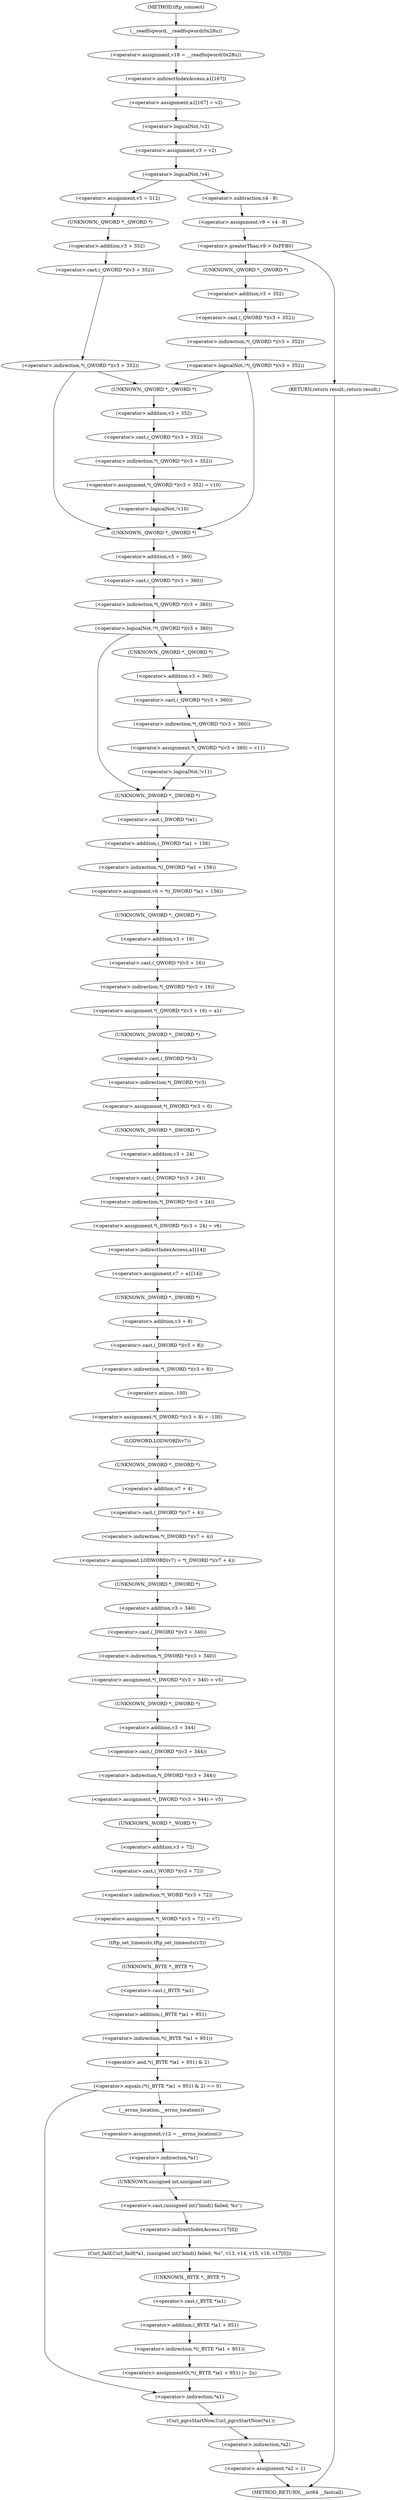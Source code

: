 digraph tftp_connect {  
"1000139" [label = "(<operator>.assignment,v18 = __readfsqword(0x28u))" ]
"1000141" [label = "(__readfsqword,__readfsqword(0x28u))" ]
"1000143" [label = "(<operator>.assignment,a1[167] = v2)" ]
"1000144" [label = "(<operator>.indirectIndexAccess,a1[167])" ]
"1000149" [label = "(<operator>.logicalNot,!v2)" ]
"1000152" [label = "(<operator>.assignment,v3 = v2)" ]
"1000156" [label = "(<operator>.logicalNot,!v4)" ]
"1000159" [label = "(<operator>.assignment,v5 = 512)" ]
"1000163" [label = "(<operator>.indirection,*(_QWORD *)(v3 + 352))" ]
"1000164" [label = "(<operator>.cast,(_QWORD *)(v3 + 352))" ]
"1000165" [label = "(UNKNOWN,_QWORD *,_QWORD *)" ]
"1000166" [label = "(<operator>.addition,v3 + 352)" ]
"1000171" [label = "(<operator>.assignment,*(_QWORD *)(v3 + 352) = v10)" ]
"1000172" [label = "(<operator>.indirection,*(_QWORD *)(v3 + 352))" ]
"1000173" [label = "(<operator>.cast,(_QWORD *)(v3 + 352))" ]
"1000174" [label = "(UNKNOWN,_QWORD *,_QWORD *)" ]
"1000175" [label = "(<operator>.addition,v3 + 352)" ]
"1000180" [label = "(<operator>.logicalNot,!v10)" ]
"1000184" [label = "(<operator>.assignment,v9 = v4 - 8)" ]
"1000186" [label = "(<operator>.subtraction,v4 - 8)" ]
"1000191" [label = "(<operator>.greaterThan,v9 > 0xFFB0)" ]
"1000194" [label = "(RETURN,return result;,return result;)" ]
"1000197" [label = "(<operator>.logicalNot,!*(_QWORD *)(v3 + 352))" ]
"1000198" [label = "(<operator>.indirection,*(_QWORD *)(v3 + 352))" ]
"1000199" [label = "(<operator>.cast,(_QWORD *)(v3 + 352))" ]
"1000200" [label = "(UNKNOWN,_QWORD *,_QWORD *)" ]
"1000201" [label = "(<operator>.addition,v3 + 352)" ]
"1000207" [label = "(<operator>.logicalNot,!*(_QWORD *)(v3 + 360))" ]
"1000208" [label = "(<operator>.indirection,*(_QWORD *)(v3 + 360))" ]
"1000209" [label = "(<operator>.cast,(_QWORD *)(v3 + 360))" ]
"1000210" [label = "(UNKNOWN,_QWORD *,_QWORD *)" ]
"1000211" [label = "(<operator>.addition,v3 + 360)" ]
"1000215" [label = "(<operator>.assignment,*(_QWORD *)(v3 + 360) = v11)" ]
"1000216" [label = "(<operator>.indirection,*(_QWORD *)(v3 + 360))" ]
"1000217" [label = "(<operator>.cast,(_QWORD *)(v3 + 360))" ]
"1000218" [label = "(UNKNOWN,_QWORD *,_QWORD *)" ]
"1000219" [label = "(<operator>.addition,v3 + 360)" ]
"1000224" [label = "(<operator>.logicalNot,!v11)" ]
"1000227" [label = "(<operator>.assignment,v6 = *((_DWORD *)a1 + 156))" ]
"1000229" [label = "(<operator>.indirection,*((_DWORD *)a1 + 156))" ]
"1000230" [label = "(<operator>.addition,(_DWORD *)a1 + 156)" ]
"1000231" [label = "(<operator>.cast,(_DWORD *)a1)" ]
"1000232" [label = "(UNKNOWN,_DWORD *,_DWORD *)" ]
"1000235" [label = "(<operator>.assignment,*(_QWORD *)(v3 + 16) = a1)" ]
"1000236" [label = "(<operator>.indirection,*(_QWORD *)(v3 + 16))" ]
"1000237" [label = "(<operator>.cast,(_QWORD *)(v3 + 16))" ]
"1000238" [label = "(UNKNOWN,_QWORD *,_QWORD *)" ]
"1000239" [label = "(<operator>.addition,v3 + 16)" ]
"1000243" [label = "(<operator>.assignment,*(_DWORD *)v3 = 0)" ]
"1000244" [label = "(<operator>.indirection,*(_DWORD *)v3)" ]
"1000245" [label = "(<operator>.cast,(_DWORD *)v3)" ]
"1000246" [label = "(UNKNOWN,_DWORD *,_DWORD *)" ]
"1000249" [label = "(<operator>.assignment,*(_DWORD *)(v3 + 24) = v6)" ]
"1000250" [label = "(<operator>.indirection,*(_DWORD *)(v3 + 24))" ]
"1000251" [label = "(<operator>.cast,(_DWORD *)(v3 + 24))" ]
"1000252" [label = "(UNKNOWN,_DWORD *,_DWORD *)" ]
"1000253" [label = "(<operator>.addition,v3 + 24)" ]
"1000257" [label = "(<operator>.assignment,v7 = a1[14])" ]
"1000259" [label = "(<operator>.indirectIndexAccess,a1[14])" ]
"1000262" [label = "(<operator>.assignment,*(_DWORD *)(v3 + 8) = -100)" ]
"1000263" [label = "(<operator>.indirection,*(_DWORD *)(v3 + 8))" ]
"1000264" [label = "(<operator>.cast,(_DWORD *)(v3 + 8))" ]
"1000265" [label = "(UNKNOWN,_DWORD *,_DWORD *)" ]
"1000266" [label = "(<operator>.addition,v3 + 8)" ]
"1000269" [label = "(<operator>.minus,-100)" ]
"1000271" [label = "(<operator>.assignment,LODWORD(v7) = *(_DWORD *)(v7 + 4))" ]
"1000272" [label = "(LODWORD,LODWORD(v7))" ]
"1000274" [label = "(<operator>.indirection,*(_DWORD *)(v7 + 4))" ]
"1000275" [label = "(<operator>.cast,(_DWORD *)(v7 + 4))" ]
"1000276" [label = "(UNKNOWN,_DWORD *,_DWORD *)" ]
"1000277" [label = "(<operator>.addition,v7 + 4)" ]
"1000280" [label = "(<operator>.assignment,*(_DWORD *)(v3 + 340) = v5)" ]
"1000281" [label = "(<operator>.indirection,*(_DWORD *)(v3 + 340))" ]
"1000282" [label = "(<operator>.cast,(_DWORD *)(v3 + 340))" ]
"1000283" [label = "(UNKNOWN,_DWORD *,_DWORD *)" ]
"1000284" [label = "(<operator>.addition,v3 + 340)" ]
"1000288" [label = "(<operator>.assignment,*(_DWORD *)(v3 + 344) = v5)" ]
"1000289" [label = "(<operator>.indirection,*(_DWORD *)(v3 + 344))" ]
"1000290" [label = "(<operator>.cast,(_DWORD *)(v3 + 344))" ]
"1000291" [label = "(UNKNOWN,_DWORD *,_DWORD *)" ]
"1000292" [label = "(<operator>.addition,v3 + 344)" ]
"1000296" [label = "(<operator>.assignment,*(_WORD *)(v3 + 72) = v7)" ]
"1000297" [label = "(<operator>.indirection,*(_WORD *)(v3 + 72))" ]
"1000298" [label = "(<operator>.cast,(_WORD *)(v3 + 72))" ]
"1000299" [label = "(UNKNOWN,_WORD *,_WORD *)" ]
"1000300" [label = "(<operator>.addition,v3 + 72)" ]
"1000304" [label = "(tftp_set_timeouts,tftp_set_timeouts(v3))" ]
"1000307" [label = "(<operator>.equals,(*((_BYTE *)a1 + 951) & 2) == 0)" ]
"1000308" [label = "(<operator>.and,*((_BYTE *)a1 + 951) & 2)" ]
"1000309" [label = "(<operator>.indirection,*((_BYTE *)a1 + 951))" ]
"1000310" [label = "(<operator>.addition,(_BYTE *)a1 + 951)" ]
"1000311" [label = "(<operator>.cast,(_BYTE *)a1)" ]
"1000312" [label = "(UNKNOWN,_BYTE *,_BYTE *)" ]
"1000319" [label = "(<operator>.assignment,v12 = __errno_location())" ]
"1000321" [label = "(__errno_location,__errno_location())" ]
"1000322" [label = "(Curl_failf,Curl_failf(*a1, (unsigned int)\"bind() failed; %s\", v13, v14, v15, v16, v17[0]))" ]
"1000323" [label = "(<operator>.indirection,*a1)" ]
"1000325" [label = "(<operator>.cast,(unsigned int)\"bind() failed; %s\")" ]
"1000326" [label = "(UNKNOWN,unsigned int,unsigned int)" ]
"1000332" [label = "(<operator>.indirectIndexAccess,v17[0])" ]
"1000336" [label = "(<operators>.assignmentOr,*((_BYTE *)a1 + 951) |= 2u)" ]
"1000337" [label = "(<operator>.indirection,*((_BYTE *)a1 + 951))" ]
"1000338" [label = "(<operator>.addition,(_BYTE *)a1 + 951)" ]
"1000339" [label = "(<operator>.cast,(_BYTE *)a1)" ]
"1000340" [label = "(UNKNOWN,_BYTE *,_BYTE *)" ]
"1000344" [label = "(Curl_pgrsStartNow,Curl_pgrsStartNow(*a1))" ]
"1000345" [label = "(<operator>.indirection,*a1)" ]
"1000347" [label = "(<operator>.assignment,*a2 = 1)" ]
"1000348" [label = "(<operator>.indirection,*a2)" ]
"1000118" [label = "(METHOD,tftp_connect)" ]
"1000352" [label = "(METHOD_RETURN,__int64 __fastcall)" ]
  "1000139" -> "1000144" 
  "1000141" -> "1000139" 
  "1000143" -> "1000149" 
  "1000144" -> "1000143" 
  "1000149" -> "1000152" 
  "1000152" -> "1000156" 
  "1000156" -> "1000159" 
  "1000156" -> "1000186" 
  "1000159" -> "1000165" 
  "1000163" -> "1000210" 
  "1000163" -> "1000174" 
  "1000164" -> "1000163" 
  "1000165" -> "1000166" 
  "1000166" -> "1000164" 
  "1000171" -> "1000180" 
  "1000172" -> "1000171" 
  "1000173" -> "1000172" 
  "1000174" -> "1000175" 
  "1000175" -> "1000173" 
  "1000180" -> "1000210" 
  "1000184" -> "1000191" 
  "1000186" -> "1000184" 
  "1000191" -> "1000200" 
  "1000191" -> "1000194" 
  "1000194" -> "1000352" 
  "1000197" -> "1000174" 
  "1000197" -> "1000210" 
  "1000198" -> "1000197" 
  "1000199" -> "1000198" 
  "1000200" -> "1000201" 
  "1000201" -> "1000199" 
  "1000207" -> "1000218" 
  "1000207" -> "1000232" 
  "1000208" -> "1000207" 
  "1000209" -> "1000208" 
  "1000210" -> "1000211" 
  "1000211" -> "1000209" 
  "1000215" -> "1000224" 
  "1000216" -> "1000215" 
  "1000217" -> "1000216" 
  "1000218" -> "1000219" 
  "1000219" -> "1000217" 
  "1000224" -> "1000232" 
  "1000227" -> "1000238" 
  "1000229" -> "1000227" 
  "1000230" -> "1000229" 
  "1000231" -> "1000230" 
  "1000232" -> "1000231" 
  "1000235" -> "1000246" 
  "1000236" -> "1000235" 
  "1000237" -> "1000236" 
  "1000238" -> "1000239" 
  "1000239" -> "1000237" 
  "1000243" -> "1000252" 
  "1000244" -> "1000243" 
  "1000245" -> "1000244" 
  "1000246" -> "1000245" 
  "1000249" -> "1000259" 
  "1000250" -> "1000249" 
  "1000251" -> "1000250" 
  "1000252" -> "1000253" 
  "1000253" -> "1000251" 
  "1000257" -> "1000265" 
  "1000259" -> "1000257" 
  "1000262" -> "1000272" 
  "1000263" -> "1000269" 
  "1000264" -> "1000263" 
  "1000265" -> "1000266" 
  "1000266" -> "1000264" 
  "1000269" -> "1000262" 
  "1000271" -> "1000283" 
  "1000272" -> "1000276" 
  "1000274" -> "1000271" 
  "1000275" -> "1000274" 
  "1000276" -> "1000277" 
  "1000277" -> "1000275" 
  "1000280" -> "1000291" 
  "1000281" -> "1000280" 
  "1000282" -> "1000281" 
  "1000283" -> "1000284" 
  "1000284" -> "1000282" 
  "1000288" -> "1000299" 
  "1000289" -> "1000288" 
  "1000290" -> "1000289" 
  "1000291" -> "1000292" 
  "1000292" -> "1000290" 
  "1000296" -> "1000304" 
  "1000297" -> "1000296" 
  "1000298" -> "1000297" 
  "1000299" -> "1000300" 
  "1000300" -> "1000298" 
  "1000304" -> "1000312" 
  "1000307" -> "1000321" 
  "1000307" -> "1000345" 
  "1000308" -> "1000307" 
  "1000309" -> "1000308" 
  "1000310" -> "1000309" 
  "1000311" -> "1000310" 
  "1000312" -> "1000311" 
  "1000319" -> "1000323" 
  "1000321" -> "1000319" 
  "1000322" -> "1000340" 
  "1000323" -> "1000326" 
  "1000325" -> "1000332" 
  "1000326" -> "1000325" 
  "1000332" -> "1000322" 
  "1000336" -> "1000345" 
  "1000337" -> "1000336" 
  "1000338" -> "1000337" 
  "1000339" -> "1000338" 
  "1000340" -> "1000339" 
  "1000344" -> "1000348" 
  "1000345" -> "1000344" 
  "1000347" -> "1000352" 
  "1000348" -> "1000347" 
  "1000118" -> "1000141" 
}
